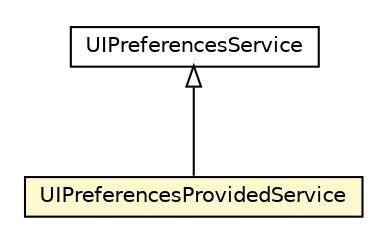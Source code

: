 #!/usr/local/bin/dot
#
# Class diagram 
# Generated by UMLGraph version R5_6-24-gf6e263 (http://www.umlgraph.org/)
#

digraph G {
	edge [fontname="Helvetica",fontsize=10,labelfontname="Helvetica",labelfontsize=10];
	node [fontname="Helvetica",fontsize=10,shape=plaintext];
	nodesep=0.25;
	ranksep=0.5;
	// org.universAAL.ontology.ui.preferences.service.UIPreferencesService
	c8235361 [label=<<table title="org.universAAL.ontology.ui.preferences.service.UIPreferencesService" border="0" cellborder="1" cellspacing="0" cellpadding="2" port="p" href="../../../../../ontology/ui/preferences/service/UIPreferencesService.html">
		<tr><td><table border="0" cellspacing="0" cellpadding="1">
<tr><td align="center" balign="center"> UIPreferencesService </td></tr>
		</table></td></tr>
		</table>>, URL="../../../../../ontology/ui/preferences/service/UIPreferencesService.html", fontname="Helvetica", fontcolor="black", fontsize=10.0];
	// org.universAAL.ui.dm.ui.preferences.editor.UIPreferencesProvidedService
	c8236566 [label=<<table title="org.universAAL.ui.dm.ui.preferences.editor.UIPreferencesProvidedService" border="0" cellborder="1" cellspacing="0" cellpadding="2" port="p" bgcolor="lemonChiffon" href="./UIPreferencesProvidedService.html">
		<tr><td><table border="0" cellspacing="0" cellpadding="1">
<tr><td align="center" balign="center"> UIPreferencesProvidedService </td></tr>
		</table></td></tr>
		</table>>, URL="./UIPreferencesProvidedService.html", fontname="Helvetica", fontcolor="black", fontsize=10.0];
	//org.universAAL.ui.dm.ui.preferences.editor.UIPreferencesProvidedService extends org.universAAL.ontology.ui.preferences.service.UIPreferencesService
	c8235361:p -> c8236566:p [dir=back,arrowtail=empty];
}

